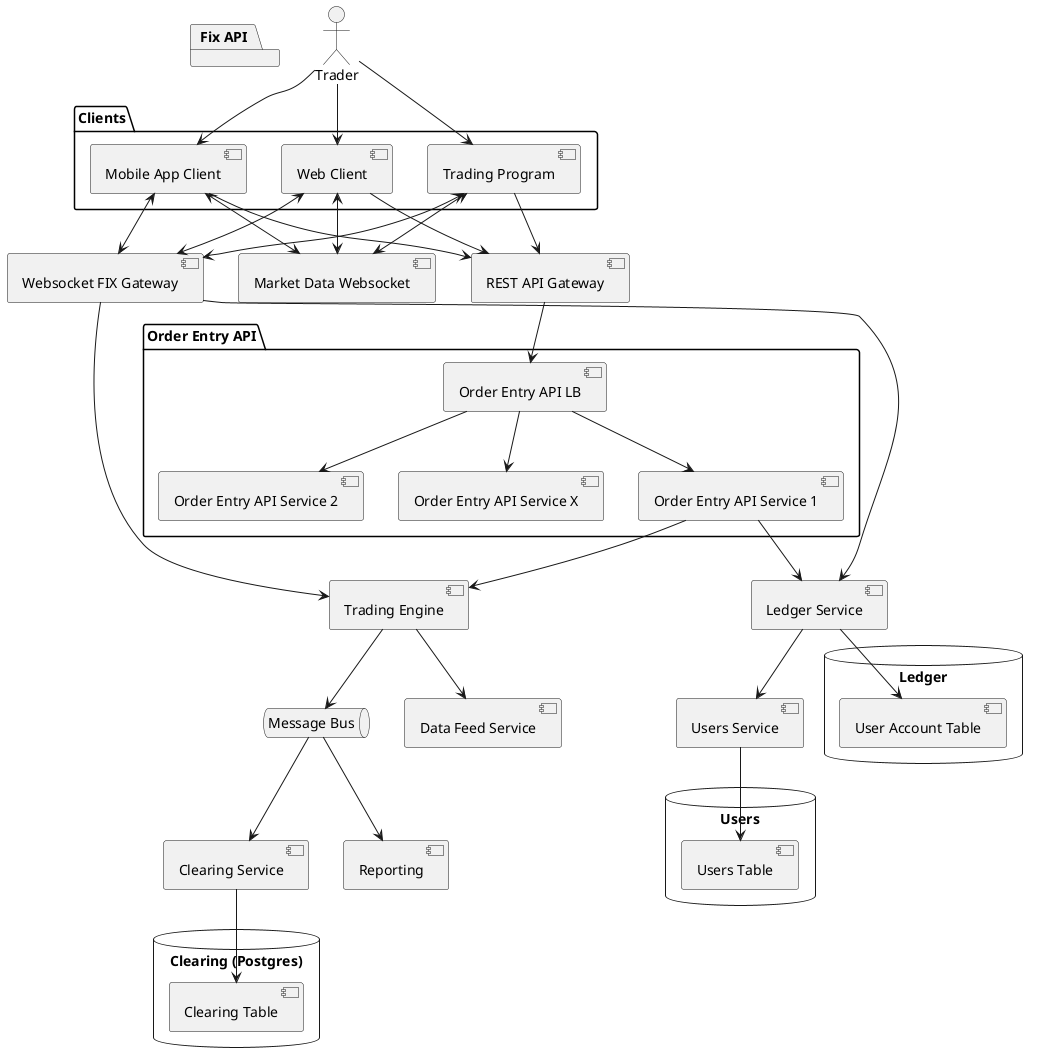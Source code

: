 @startuml Exchange System Design Architecture
actor Trader
top to bottom direction

package "Clients" {
    Trader --> [Web Client]
    Trader --> [Mobile App Client]
    Trader --> [Trading Program]
}

[Web Client] --> [REST API Gateway]
[Mobile App Client] --> [REST API Gateway]
[Trading Program] --> [REST API Gateway]

[Trading Program] <--> [Websocket FIX Gateway]

[Web Client] <--> [Market Data Websocket]
[Mobile App Client] <--> [Market Data Websocket]
[Trading Program] <--> [Market Data Websocket]

package "Fix API" {
    [Web Client] <--> [Websocket FIX Gateway]
    [Mobile App Client] <--> [Websocket FIX Gateway]
}

package "Order Entry API" {
    [REST API Gateway] --> [Order Entry API LB]
    [Order Entry API LB] --> [Order Entry API Service 1]
    [Order Entry API LB] --> [Order Entry API Service 2]
    [Order Entry API LB] --> [Order Entry API Service X]
}

[Order Entry API Service 1] --> [Ledger Service]
[Order Entry API Service 1] --> [Trading Engine]

[Websocket FIX Gateway] --> [Ledger Service]
[Websocket FIX Gateway] --> [Trading Engine]

database "Ledger" {
    [Ledger Service] --> [User Account Table]
}

[Ledger Service] --> [Users Service]

database "Users" {
    [Users Service] --> [Users Table]
}

queue "Message Bus"

[Trading Engine] --> [Message Bus]
[Trading Engine] --> [Data Feed Service]

[Message Bus] --> [Reporting]
[Message Bus] --> [Clearing Service]

database "Clearing (Postgres)" {
    [Clearing Service] --> [Clearing Table]
}

@enduml
